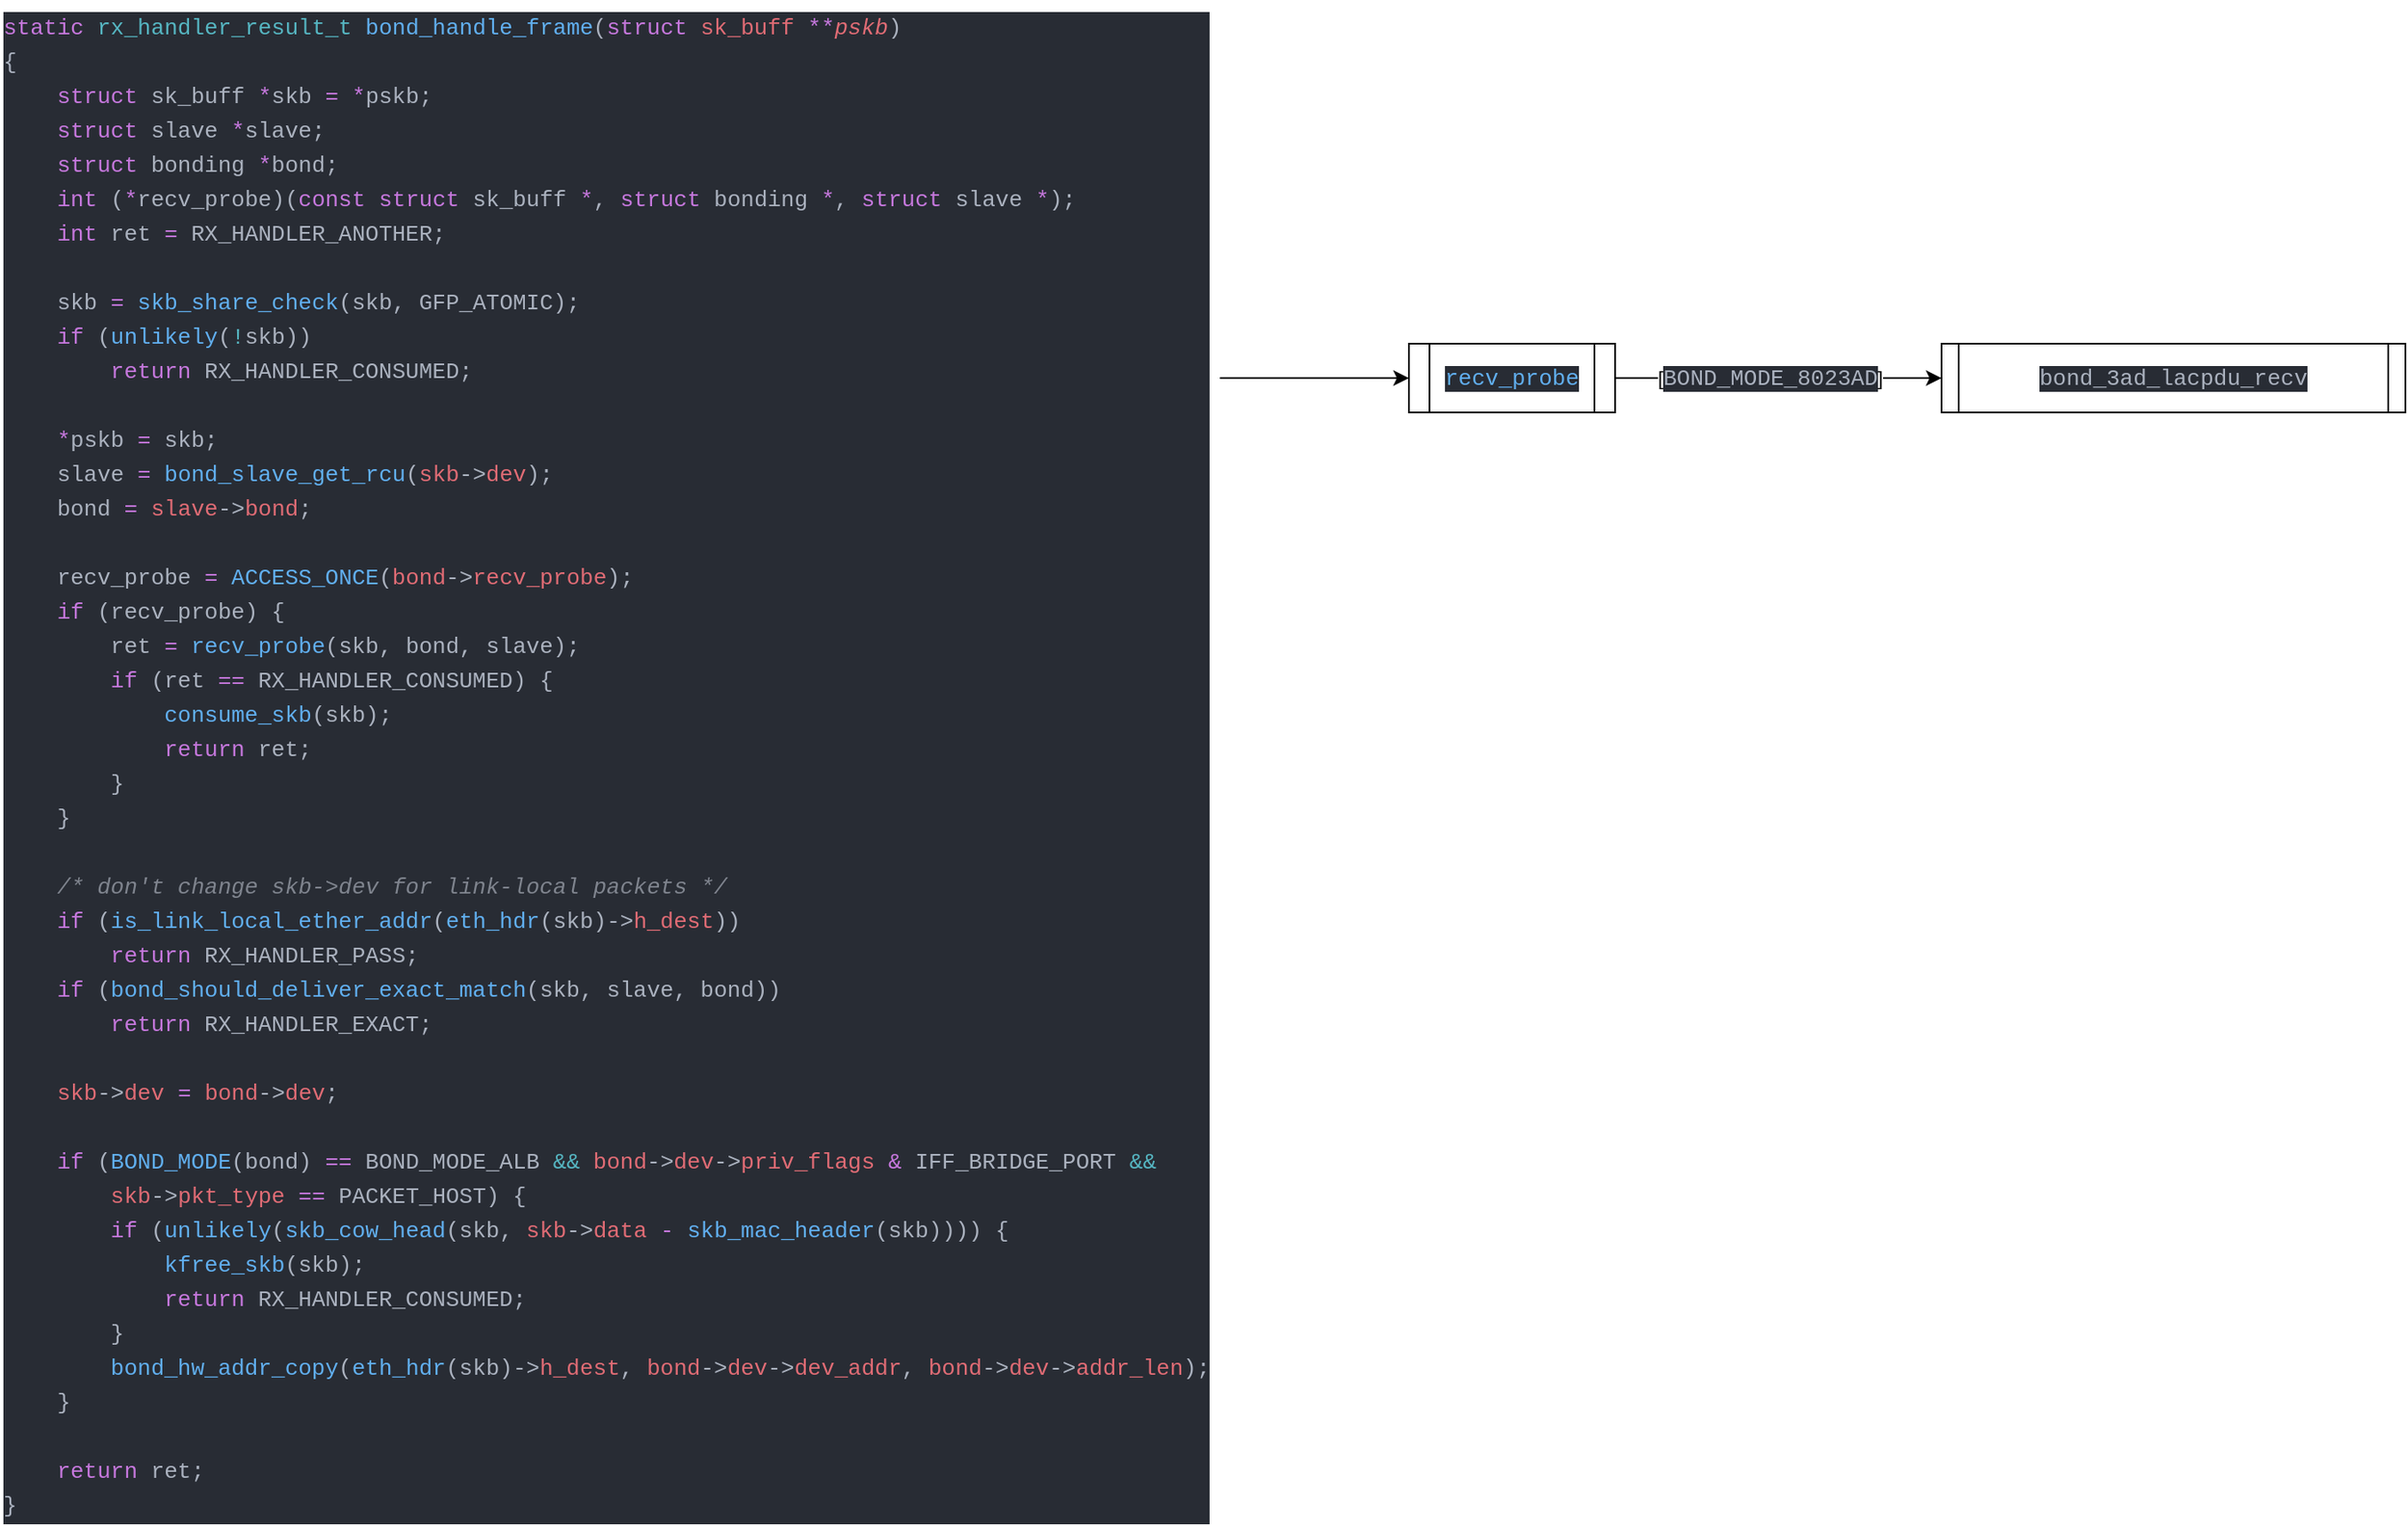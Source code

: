 <mxfile version="13.1.3">
    <diagram id="6hGFLwfOUW9BJ-s0fimq" name="Page-1">
        <mxGraphModel dx="1175" dy="785" grid="1" gridSize="10" guides="1" tooltips="1" connect="1" arrows="1" fold="1" page="1" pageScale="1" pageWidth="827" pageHeight="1169" math="0" shadow="0">
            <root>
                <mxCell id="0"/>
                <mxCell id="1" parent="0"/>
                <mxCell id="4" style="edgeStyle=orthogonalEdgeStyle;rounded=0;orthogonalLoop=1;jettySize=auto;html=1;exitX=1;exitY=0.25;exitDx=0;exitDy=0;entryX=0;entryY=0.5;entryDx=0;entryDy=0;" edge="1" parent="1" source="2" target="3">
                    <mxGeometry relative="1" as="geometry"/>
                </mxCell>
                <mxCell id="2" value="&lt;div style=&quot;color: rgb(171 , 178 , 191) ; background-color: rgb(40 , 44 , 52) ; font-family: &amp;#34;monaco&amp;#34; , &amp;#34;menlo&amp;#34; , &amp;#34;monaco&amp;#34; , &amp;#34;courier new&amp;#34; , monospace ; font-weight: normal ; font-size: 13px ; line-height: 20px&quot;&gt;&lt;div&gt;&lt;span style=&quot;color: #c678dd&quot;&gt;static&lt;/span&gt;&lt;span style=&quot;color: #abb2bf&quot;&gt; &lt;/span&gt;&lt;span style=&quot;color: #56b6c2&quot;&gt;rx_handler_result_t&lt;/span&gt;&lt;span style=&quot;color: #abb2bf&quot;&gt; &lt;/span&gt;&lt;span style=&quot;color: #61afef&quot;&gt;bond_handle_frame&lt;/span&gt;&lt;span style=&quot;color: #abb2bf&quot;&gt;(&lt;/span&gt;&lt;span style=&quot;color: #c678dd&quot;&gt;struct&lt;/span&gt;&lt;span style=&quot;color: #e06c75&quot;&gt; sk_buff &lt;/span&gt;&lt;span style=&quot;color: #c678dd&quot;&gt;**&lt;/span&gt;&lt;span style=&quot;color: #e06c75 ; font-style: italic&quot;&gt;pskb&lt;/span&gt;&lt;span style=&quot;color: #abb2bf&quot;&gt;)&lt;/span&gt;&lt;/div&gt;&lt;div&gt;&lt;span style=&quot;color: #abb2bf&quot;&gt;{&lt;/span&gt;&lt;/div&gt;&lt;div&gt;&lt;span style=&quot;color: #abb2bf&quot;&gt;&lt;/span&gt;&lt;span style=&quot;color: #c678dd&quot;&gt;&amp;nbsp; &amp;nbsp; struct&lt;/span&gt;&lt;span style=&quot;color: #abb2bf&quot;&gt; sk_buff &lt;/span&gt;&lt;span style=&quot;color: #c678dd&quot;&gt;*&lt;/span&gt;&lt;span style=&quot;color: #abb2bf&quot;&gt;skb &lt;/span&gt;&lt;span style=&quot;color: #c678dd&quot;&gt;=&lt;/span&gt;&lt;span style=&quot;color: #abb2bf&quot;&gt; &lt;/span&gt;&lt;span style=&quot;color: #c678dd&quot;&gt;*&lt;/span&gt;&lt;span style=&quot;color: #abb2bf&quot;&gt;pskb;&lt;/span&gt;&lt;/div&gt;&lt;div&gt;&lt;span style=&quot;color: #abb2bf&quot;&gt;&lt;/span&gt;&lt;span style=&quot;color: #c678dd&quot;&gt;&amp;nbsp; &amp;nbsp; struct&lt;/span&gt;&lt;span style=&quot;color: #abb2bf&quot;&gt; slave &lt;/span&gt;&lt;span style=&quot;color: #c678dd&quot;&gt;*&lt;/span&gt;&lt;span style=&quot;color: #abb2bf&quot;&gt;slave;&lt;/span&gt;&lt;/div&gt;&lt;div&gt;&lt;span style=&quot;color: #abb2bf&quot;&gt;&lt;/span&gt;&lt;span style=&quot;color: #c678dd&quot;&gt;&amp;nbsp; &amp;nbsp; struct&lt;/span&gt;&lt;span style=&quot;color: #abb2bf&quot;&gt; bonding &lt;/span&gt;&lt;span style=&quot;color: #c678dd&quot;&gt;*&lt;/span&gt;&lt;span style=&quot;color: #abb2bf&quot;&gt;bond;&lt;/span&gt;&lt;/div&gt;&lt;div&gt;&lt;span style=&quot;color: #abb2bf&quot;&gt;&lt;/span&gt;&lt;span style=&quot;color: #c678dd&quot;&gt;&amp;nbsp; &amp;nbsp; int&lt;/span&gt;&lt;span style=&quot;color: #abb2bf&quot;&gt; (&lt;/span&gt;&lt;span style=&quot;color: #c678dd&quot;&gt;*&lt;/span&gt;&lt;span style=&quot;color: #abb2bf&quot;&gt;recv_probe)(&lt;/span&gt;&lt;span style=&quot;color: #c678dd&quot;&gt;const&lt;/span&gt;&lt;span style=&quot;color: #abb2bf&quot;&gt; &lt;/span&gt;&lt;span style=&quot;color: #c678dd&quot;&gt;struct&lt;/span&gt;&lt;span style=&quot;color: #abb2bf&quot;&gt; sk_buff &lt;/span&gt;&lt;span style=&quot;color: #c678dd&quot;&gt;*&lt;/span&gt;&lt;span style=&quot;color: #abb2bf&quot;&gt;, &lt;/span&gt;&lt;span style=&quot;color: #c678dd&quot;&gt;struct&lt;/span&gt;&lt;span style=&quot;color: #abb2bf&quot;&gt; bonding &lt;/span&gt;&lt;span style=&quot;color: #c678dd&quot;&gt;*&lt;/span&gt;&lt;span style=&quot;color: #abb2bf&quot;&gt;,&amp;nbsp;&lt;/span&gt;&lt;span style=&quot;color: rgb(198 , 120 , 221)&quot;&gt;struct&lt;/span&gt; slave &lt;span style=&quot;color: rgb(198 , 120 , 221)&quot;&gt;*&lt;/span&gt;);&lt;/div&gt;&lt;div&gt;&lt;span style=&quot;color: #abb2bf&quot;&gt;&lt;/span&gt;&lt;span style=&quot;color: #c678dd&quot;&gt;&amp;nbsp; &amp;nbsp; int&lt;/span&gt;&lt;span style=&quot;color: #abb2bf&quot;&gt; ret &lt;/span&gt;&lt;span style=&quot;color: #c678dd&quot;&gt;=&lt;/span&gt;&lt;span style=&quot;color: #abb2bf&quot;&gt; RX_HANDLER_ANOTHER;&lt;/span&gt;&lt;/div&gt;&lt;br&gt;&lt;div&gt;&lt;span style=&quot;color: #abb2bf&quot;&gt;&amp;nbsp; &amp;nbsp; skb &lt;/span&gt;&lt;span style=&quot;color: #c678dd&quot;&gt;=&lt;/span&gt;&lt;span style=&quot;color: #abb2bf&quot;&gt; &lt;/span&gt;&lt;span style=&quot;color: #61afef&quot;&gt;skb_share_check&lt;/span&gt;&lt;span style=&quot;color: #abb2bf&quot;&gt;(skb, GFP_ATOMIC);&lt;/span&gt;&lt;/div&gt;&lt;div&gt;&lt;span style=&quot;color: #abb2bf&quot;&gt;&lt;/span&gt;&lt;span style=&quot;color: #c678dd&quot;&gt;&amp;nbsp; &amp;nbsp; if&lt;/span&gt;&lt;span style=&quot;color: #abb2bf&quot;&gt; (&lt;/span&gt;&lt;span style=&quot;color: #61afef&quot;&gt;unlikely&lt;/span&gt;&lt;span style=&quot;color: #abb2bf&quot;&gt;(&lt;/span&gt;&lt;span style=&quot;color: #56b6c2&quot;&gt;!&lt;/span&gt;&lt;span style=&quot;color: #abb2bf&quot;&gt;skb))&lt;/span&gt;&lt;/div&gt;&lt;div&gt;&lt;span style=&quot;color: #abb2bf&quot;&gt;&lt;/span&gt;&lt;span style=&quot;color: #c678dd&quot;&gt;&amp;nbsp; &amp;nbsp; &amp;nbsp; &amp;nbsp; return&lt;/span&gt;&lt;span style=&quot;color: #abb2bf&quot;&gt; RX_HANDLER_CONSUMED;&lt;/span&gt;&lt;/div&gt;&lt;br&gt;&lt;div&gt;&lt;span style=&quot;color: #abb2bf&quot;&gt;&lt;/span&gt;&lt;span style=&quot;color: #c678dd&quot;&gt;&amp;nbsp; &amp;nbsp; *&lt;/span&gt;&lt;span style=&quot;color: #abb2bf&quot;&gt;pskb &lt;/span&gt;&lt;span style=&quot;color: #c678dd&quot;&gt;=&lt;/span&gt;&lt;span style=&quot;color: #abb2bf&quot;&gt; skb;&lt;/span&gt;&lt;/div&gt;&lt;div&gt;&lt;span style=&quot;color: #abb2bf&quot;&gt;&amp;nbsp; &amp;nbsp; slave &lt;/span&gt;&lt;span style=&quot;color: #c678dd&quot;&gt;=&lt;/span&gt;&lt;span style=&quot;color: #abb2bf&quot;&gt; &lt;/span&gt;&lt;span style=&quot;color: #61afef&quot;&gt;bond_slave_get_rcu&lt;/span&gt;&lt;span style=&quot;color: #abb2bf&quot;&gt;(&lt;/span&gt;&lt;span style=&quot;color: #e06c75&quot;&gt;skb&lt;/span&gt;&lt;span style=&quot;color: #abb2bf&quot;&gt;-&amp;gt;&lt;/span&gt;&lt;span style=&quot;color: #e06c75&quot;&gt;dev&lt;/span&gt;&lt;span style=&quot;color: #abb2bf&quot;&gt;);&lt;/span&gt;&lt;/div&gt;&lt;div&gt;&lt;span style=&quot;color: #abb2bf&quot;&gt;&amp;nbsp; &amp;nbsp; bond &lt;/span&gt;&lt;span style=&quot;color: #c678dd&quot;&gt;=&lt;/span&gt;&lt;span style=&quot;color: #abb2bf&quot;&gt; &lt;/span&gt;&lt;span style=&quot;color: #e06c75&quot;&gt;slave&lt;/span&gt;&lt;span style=&quot;color: #abb2bf&quot;&gt;-&amp;gt;&lt;/span&gt;&lt;span style=&quot;color: #e06c75&quot;&gt;bond&lt;/span&gt;&lt;span style=&quot;color: #abb2bf&quot;&gt;;&lt;/span&gt;&lt;/div&gt;&lt;br&gt;&lt;div&gt;&lt;span style=&quot;color: #abb2bf&quot;&gt;&amp;nbsp; &amp;nbsp; recv_probe &lt;/span&gt;&lt;span style=&quot;color: #c678dd&quot;&gt;=&lt;/span&gt;&lt;span style=&quot;color: #abb2bf&quot;&gt; &lt;/span&gt;&lt;span style=&quot;color: #61afef&quot;&gt;ACCESS_ONCE&lt;/span&gt;&lt;span style=&quot;color: #abb2bf&quot;&gt;(&lt;/span&gt;&lt;span style=&quot;color: #e06c75&quot;&gt;bond&lt;/span&gt;&lt;span style=&quot;color: #abb2bf&quot;&gt;-&amp;gt;&lt;/span&gt;&lt;span style=&quot;color: #e06c75&quot;&gt;recv_probe&lt;/span&gt;&lt;span style=&quot;color: #abb2bf&quot;&gt;);&lt;/span&gt;&lt;/div&gt;&lt;div&gt;&lt;span style=&quot;color: #abb2bf&quot;&gt;&lt;/span&gt;&lt;span style=&quot;color: #c678dd&quot;&gt;&amp;nbsp; &amp;nbsp; if&lt;/span&gt;&lt;span style=&quot;color: #abb2bf&quot;&gt; (recv_probe) {&lt;/span&gt;&lt;/div&gt;&lt;div&gt;&lt;span style=&quot;color: #abb2bf&quot;&gt;&amp;nbsp; &amp;nbsp; &amp;nbsp; &amp;nbsp; ret &lt;/span&gt;&lt;span style=&quot;color: #c678dd&quot;&gt;=&lt;/span&gt;&lt;span style=&quot;color: #abb2bf&quot;&gt; &lt;/span&gt;&lt;span style=&quot;color: #61afef&quot;&gt;recv_probe&lt;/span&gt;&lt;span style=&quot;color: #abb2bf&quot;&gt;(skb, bond, slave);&lt;/span&gt;&lt;/div&gt;&lt;div&gt;&lt;span style=&quot;color: #abb2bf&quot;&gt;&lt;/span&gt;&lt;span style=&quot;color: #c678dd&quot;&gt;&amp;nbsp; &amp;nbsp; &amp;nbsp; &amp;nbsp; if&lt;/span&gt;&lt;span style=&quot;color: #abb2bf&quot;&gt; (ret &lt;/span&gt;&lt;span style=&quot;color: #c678dd&quot;&gt;==&lt;/span&gt;&lt;span style=&quot;color: #abb2bf&quot;&gt; RX_HANDLER_CONSUMED) {&lt;/span&gt;&lt;/div&gt;&lt;div&gt;&lt;span style=&quot;color: #abb2bf&quot;&gt;&lt;/span&gt;&lt;span style=&quot;color: #61afef&quot;&gt;&amp;nbsp; &amp;nbsp; &amp;nbsp; &amp;nbsp; &amp;nbsp; &amp;nbsp; consume_skb&lt;/span&gt;&lt;span style=&quot;color: #abb2bf&quot;&gt;(skb);&lt;/span&gt;&lt;/div&gt;&lt;div&gt;&lt;span style=&quot;color: #abb2bf&quot;&gt;&lt;/span&gt;&lt;span style=&quot;color: #c678dd&quot;&gt;&amp;nbsp; &amp;nbsp; &amp;nbsp; &amp;nbsp; &amp;nbsp; &amp;nbsp; return&lt;/span&gt;&lt;span style=&quot;color: #abb2bf&quot;&gt; ret;&lt;/span&gt;&lt;/div&gt;&lt;div&gt;&lt;span style=&quot;color: #abb2bf&quot;&gt;&amp;nbsp; &amp;nbsp; &amp;nbsp; &amp;nbsp; }&lt;/span&gt;&lt;/div&gt;&lt;div&gt;&lt;span style=&quot;color: #abb2bf&quot;&gt;&amp;nbsp; &amp;nbsp; }&lt;/span&gt;&lt;/div&gt;&lt;br&gt;&lt;div&gt;&lt;span style=&quot;color: #abb2bf&quot;&gt;&lt;/span&gt;&lt;span style=&quot;color: #7f848e ; font-style: italic&quot;&gt;&amp;nbsp; &amp;nbsp; /* don't change skb-&amp;gt;dev for link-local packets */&lt;/span&gt;&lt;/div&gt;&lt;div&gt;&lt;span style=&quot;color: #abb2bf&quot;&gt;&lt;/span&gt;&lt;span style=&quot;color: #c678dd&quot;&gt;&amp;nbsp; &amp;nbsp; if&lt;/span&gt;&lt;span style=&quot;color: #abb2bf&quot;&gt; (&lt;/span&gt;&lt;span style=&quot;color: #61afef&quot;&gt;is_link_local_ether_addr&lt;/span&gt;&lt;span style=&quot;color: #abb2bf&quot;&gt;(&lt;/span&gt;&lt;span style=&quot;color: #61afef&quot;&gt;eth_hdr&lt;/span&gt;&lt;span style=&quot;color: #abb2bf&quot;&gt;(skb)-&amp;gt;&lt;/span&gt;&lt;span style=&quot;color: #e06c75&quot;&gt;h_dest&lt;/span&gt;&lt;span style=&quot;color: #abb2bf&quot;&gt;))&lt;/span&gt;&lt;/div&gt;&lt;div&gt;&lt;span style=&quot;color: #abb2bf&quot;&gt;&lt;/span&gt;&lt;span style=&quot;color: #c678dd&quot;&gt;&amp;nbsp; &amp;nbsp; &amp;nbsp; &amp;nbsp; return&lt;/span&gt;&lt;span style=&quot;color: #abb2bf&quot;&gt; RX_HANDLER_PASS;&lt;/span&gt;&lt;/div&gt;&lt;div&gt;&lt;span style=&quot;color: #abb2bf&quot;&gt;&lt;/span&gt;&lt;span style=&quot;color: #c678dd&quot;&gt;&amp;nbsp; &amp;nbsp; if&lt;/span&gt;&lt;span style=&quot;color: #abb2bf&quot;&gt; (&lt;/span&gt;&lt;span style=&quot;color: #61afef&quot;&gt;bond_should_deliver_exact_match&lt;/span&gt;&lt;span style=&quot;color: #abb2bf&quot;&gt;(skb, slave, bond))&lt;/span&gt;&lt;/div&gt;&lt;div&gt;&lt;span style=&quot;color: #abb2bf&quot;&gt;&lt;/span&gt;&lt;span style=&quot;color: #c678dd&quot;&gt;&amp;nbsp; &amp;nbsp; &amp;nbsp; &amp;nbsp; return&lt;/span&gt;&lt;span style=&quot;color: #abb2bf&quot;&gt; RX_HANDLER_EXACT;&lt;/span&gt;&lt;/div&gt;&lt;br&gt;&lt;div&gt;&lt;span style=&quot;color: #abb2bf&quot;&gt;&lt;/span&gt;&lt;span style=&quot;color: #e06c75&quot;&gt;&amp;nbsp; &amp;nbsp; skb&lt;/span&gt;&lt;span style=&quot;color: #abb2bf&quot;&gt;-&amp;gt;&lt;/span&gt;&lt;span style=&quot;color: #e06c75&quot;&gt;dev&lt;/span&gt;&lt;span style=&quot;color: #abb2bf&quot;&gt; &lt;/span&gt;&lt;span style=&quot;color: #c678dd&quot;&gt;=&lt;/span&gt;&lt;span style=&quot;color: #abb2bf&quot;&gt; &lt;/span&gt;&lt;span style=&quot;color: #e06c75&quot;&gt;bond&lt;/span&gt;&lt;span style=&quot;color: #abb2bf&quot;&gt;-&amp;gt;&lt;/span&gt;&lt;span style=&quot;color: #e06c75&quot;&gt;dev&lt;/span&gt;&lt;span style=&quot;color: #abb2bf&quot;&gt;;&lt;/span&gt;&lt;/div&gt;&lt;br&gt;&lt;div&gt;&lt;span style=&quot;color: #abb2bf&quot;&gt;&lt;/span&gt;&lt;span style=&quot;color: #c678dd&quot;&gt;&amp;nbsp; &amp;nbsp; if&lt;/span&gt;&lt;span style=&quot;color: #abb2bf&quot;&gt; (&lt;/span&gt;&lt;span style=&quot;color: #61afef&quot;&gt;BOND_MODE&lt;/span&gt;&lt;span style=&quot;color: #abb2bf&quot;&gt;(bond) &lt;/span&gt;&lt;span style=&quot;color: #c678dd&quot;&gt;==&lt;/span&gt;&lt;span style=&quot;color: #abb2bf&quot;&gt; BOND_MODE_ALB &lt;/span&gt;&lt;span style=&quot;color: #56b6c2&quot;&gt;&amp;amp;&amp;amp;&amp;nbsp;&lt;/span&gt;&lt;span style=&quot;color: rgb(224 , 108 , 117)&quot;&gt;bond&lt;/span&gt;-&amp;gt;&lt;span style=&quot;color: rgb(224 , 108 , 117)&quot;&gt;dev&lt;/span&gt;-&amp;gt;&lt;span style=&quot;color: rgb(224 , 108 , 117)&quot;&gt;priv_flags&lt;/span&gt; &lt;span style=&quot;color: rgb(198 , 120 , 221)&quot;&gt;&amp;amp;&lt;/span&gt; IFF_BRIDGE_PORT &lt;span style=&quot;color: rgb(86 , 182 , 194)&quot;&gt;&amp;amp;&amp;amp;&lt;/span&gt;&lt;/div&gt;&lt;div&gt;&lt;span style=&quot;color: #abb2bf&quot;&gt;&lt;/span&gt;&lt;span style=&quot;color: #e06c75&quot;&gt;&amp;nbsp; &amp;nbsp; &amp;nbsp; &amp;nbsp; skb&lt;/span&gt;&lt;span style=&quot;color: #abb2bf&quot;&gt;-&amp;gt;&lt;/span&gt;&lt;span style=&quot;color: #e06c75&quot;&gt;pkt_type&lt;/span&gt;&lt;span style=&quot;color: #abb2bf&quot;&gt; &lt;/span&gt;&lt;span style=&quot;color: #c678dd&quot;&gt;==&lt;/span&gt;&lt;span style=&quot;color: #abb2bf&quot;&gt; PACKET_HOST) {&lt;/span&gt;&lt;/div&gt;&lt;div&gt;&lt;span style=&quot;color: #abb2bf&quot;&gt;&lt;/span&gt;&lt;span style=&quot;color: #c678dd&quot;&gt;&amp;nbsp; &amp;nbsp; &amp;nbsp; &amp;nbsp; if&lt;/span&gt;&lt;span style=&quot;color: #abb2bf&quot;&gt; (&lt;/span&gt;&lt;span style=&quot;color: #61afef&quot;&gt;unlikely&lt;/span&gt;&lt;span style=&quot;color: #abb2bf&quot;&gt;(&lt;/span&gt;&lt;span style=&quot;color: #61afef&quot;&gt;skb_cow_head&lt;/span&gt;&lt;span style=&quot;color: #abb2bf&quot;&gt;(skb,&amp;nbsp;&lt;/span&gt;&lt;span style=&quot;color: rgb(224 , 108 , 117)&quot;&gt;skb&lt;/span&gt;-&amp;gt;&lt;span style=&quot;color: rgb(224 , 108 , 117)&quot;&gt;data&lt;/span&gt; &lt;span style=&quot;color: rgb(198 , 120 , 221)&quot;&gt;-&lt;/span&gt; &lt;span style=&quot;color: rgb(97 , 175 , 239)&quot;&gt;skb_mac_header&lt;/span&gt;(skb)))) {&lt;/div&gt;&lt;div&gt;&lt;span style=&quot;color: #abb2bf&quot;&gt;&lt;/span&gt;&lt;span style=&quot;color: #61afef&quot;&gt;&amp;nbsp; &amp;nbsp; &amp;nbsp; &amp;nbsp; &amp;nbsp; &amp;nbsp; kfree_skb&lt;/span&gt;&lt;span style=&quot;color: #abb2bf&quot;&gt;(skb);&lt;/span&gt;&lt;/div&gt;&lt;div&gt;&lt;span style=&quot;color: #abb2bf&quot;&gt;&lt;/span&gt;&lt;span style=&quot;color: #c678dd&quot;&gt;&amp;nbsp; &amp;nbsp; &amp;nbsp; &amp;nbsp; &amp;nbsp; &amp;nbsp; return&lt;/span&gt;&lt;span style=&quot;color: #abb2bf&quot;&gt; RX_HANDLER_CONSUMED;&lt;/span&gt;&lt;/div&gt;&lt;div&gt;&lt;span style=&quot;color: #abb2bf&quot;&gt;&amp;nbsp; &amp;nbsp; &amp;nbsp; &amp;nbsp; }&lt;/span&gt;&lt;/div&gt;&lt;div&gt;&lt;span style=&quot;color: #abb2bf&quot;&gt;&lt;/span&gt;&lt;span style=&quot;color: #61afef&quot;&gt;&amp;nbsp; &amp;nbsp; &amp;nbsp; &amp;nbsp; bond_hw_addr_copy&lt;/span&gt;&lt;span style=&quot;color: #abb2bf&quot;&gt;(&lt;/span&gt;&lt;span style=&quot;color: #61afef&quot;&gt;eth_hdr&lt;/span&gt;&lt;span style=&quot;color: #abb2bf&quot;&gt;(skb)-&amp;gt;&lt;/span&gt;&lt;span style=&quot;color: #e06c75&quot;&gt;h_dest&lt;/span&gt;&lt;span style=&quot;color: #abb2bf&quot;&gt;, &lt;/span&gt;&lt;span style=&quot;color: #e06c75&quot;&gt;bond&lt;/span&gt;&lt;span style=&quot;color: #abb2bf&quot;&gt;-&amp;gt;&lt;/span&gt;&lt;span style=&quot;color: #e06c75&quot;&gt;dev&lt;/span&gt;&lt;span style=&quot;color: #abb2bf&quot;&gt;-&amp;gt;&lt;/span&gt;&lt;span style=&quot;color: #e06c75&quot;&gt;dev_addr&lt;/span&gt;&lt;span style=&quot;color: #abb2bf&quot;&gt;,&amp;nbsp;&lt;/span&gt;&lt;span style=&quot;color: rgb(224 , 108 , 117)&quot;&gt;bond&lt;/span&gt;-&amp;gt;&lt;span style=&quot;color: rgb(224 , 108 , 117)&quot;&gt;dev&lt;/span&gt;-&amp;gt;&lt;span style=&quot;color: rgb(224 , 108 , 117)&quot;&gt;addr_len&lt;/span&gt;);&lt;/div&gt;&lt;div&gt;&lt;span style=&quot;color: #abb2bf&quot;&gt;&amp;nbsp; &amp;nbsp; }&lt;/span&gt;&lt;/div&gt;&lt;br&gt;&lt;div&gt;&lt;span style=&quot;color: #abb2bf&quot;&gt;&lt;/span&gt;&lt;span style=&quot;color: #c678dd&quot;&gt;&amp;nbsp; &amp;nbsp; return&lt;/span&gt;&lt;span style=&quot;color: #abb2bf&quot;&gt; ret;&lt;/span&gt;&lt;/div&gt;&lt;div&gt;&lt;span style=&quot;color: #abb2bf&quot;&gt;}&lt;/span&gt;&lt;/div&gt;&lt;/div&gt;" style="text;whiteSpace=wrap;html=1;" vertex="1" parent="1">
                    <mxGeometry x="120" y="40" width="710" height="880" as="geometry"/>
                </mxCell>
                <mxCell id="7" style="edgeStyle=orthogonalEdgeStyle;rounded=0;orthogonalLoop=1;jettySize=auto;html=1;exitX=1;exitY=0.5;exitDx=0;exitDy=0;entryX=0;entryY=0.5;entryDx=0;entryDy=0;" edge="1" parent="1" source="3" target="6">
                    <mxGeometry relative="1" as="geometry"/>
                </mxCell>
                <mxCell id="8" value="[&lt;span style=&quot;background-color: rgb(40 , 44 , 52) ; color: rgb(171 , 178 , 191) ; font-family: &amp;#34;monaco&amp;#34; , &amp;#34;menlo&amp;#34; , &amp;#34;monaco&amp;#34; , &amp;#34;courier new&amp;#34; , monospace ; font-size: 13px&quot;&gt;BOND_MODE_8023AD&lt;/span&gt;]" style="edgeLabel;html=1;align=center;verticalAlign=middle;resizable=0;points=[];" vertex="1" connectable="0" parent="7">
                    <mxGeometry x="-0.21" y="1" relative="1" as="geometry">
                        <mxPoint x="15" y="1" as="offset"/>
                    </mxGeometry>
                </mxCell>
                <mxCell id="3" value="&lt;span style=&quot;color: rgb(97 , 175 , 239) ; font-family: &amp;#34;monaco&amp;#34; , &amp;#34;menlo&amp;#34; , &amp;#34;monaco&amp;#34; , &amp;#34;courier new&amp;#34; , monospace ; font-size: 13px ; text-align: left ; background-color: rgb(40 , 44 , 52)&quot;&gt;recv_probe&lt;/span&gt;" style="shape=process;whiteSpace=wrap;html=1;backgroundOutline=1;" vertex="1" parent="1">
                    <mxGeometry x="940" y="240" width="120" height="40" as="geometry"/>
                </mxCell>
                <mxCell id="5" value="&lt;div style=&quot;color: rgb(171 , 178 , 191) ; background-color: rgb(40 , 44 , 52) ; font-family: &amp;#34;monaco&amp;#34; , &amp;#34;menlo&amp;#34; , &amp;#34;monaco&amp;#34; , &amp;#34;courier new&amp;#34; , monospace ; font-weight: normal ; font-size: 13px ; line-height: 20px&quot;&gt;&lt;br&gt;&lt;/div&gt;" style="text;whiteSpace=wrap;html=1;" vertex="1" parent="1">
                    <mxGeometry x="1340" y="300" width="180" height="40" as="geometry"/>
                </mxCell>
                <mxCell id="6" value="&lt;span style=&quot;color: rgb(171 , 178 , 191) ; font-family: &amp;#34;monaco&amp;#34; , &amp;#34;menlo&amp;#34; , &amp;#34;monaco&amp;#34; , &amp;#34;courier new&amp;#34; , monospace ; font-size: 13px ; text-align: left ; background-color: rgb(40 , 44 , 52)&quot;&gt;bond_3ad_lacpdu_recv&lt;/span&gt;" style="shape=process;whiteSpace=wrap;html=1;backgroundOutline=1;size=0.037;" vertex="1" parent="1">
                    <mxGeometry x="1250" y="240" width="270" height="40" as="geometry"/>
                </mxCell>
            </root>
        </mxGraphModel>
    </diagram>
</mxfile>